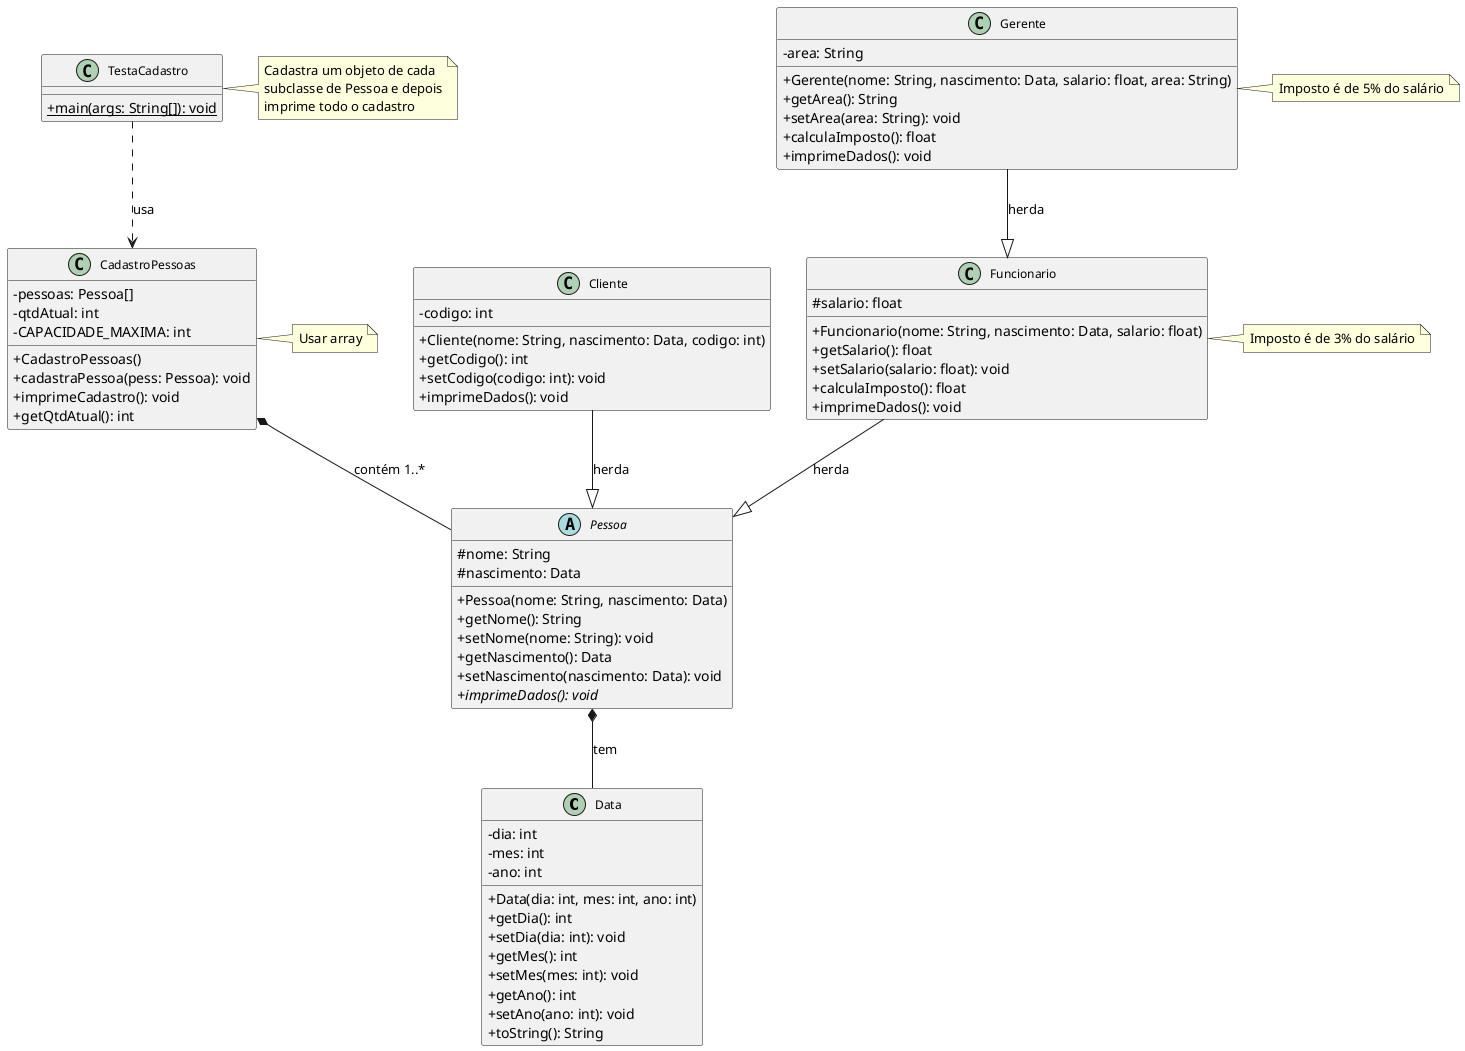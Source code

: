 @startuml SistemaCadastro

' Estilo do diagrama
skinparam classAttributeIconSize 0
skinparam classFontSize 12
skinparam classFontName Arial

' Classe Data
class Data {
    -dia: int
    -mes: int
    -ano: int
    +Data(dia: int, mes: int, ano: int)
    +getDia(): int
    +setDia(dia: int): void
    +getMes(): int
    +setMes(mes: int): void
    +getAno(): int
    +setAno(ano: int): void
    +toString(): String
}

' Classe abstrata Pessoa
abstract class Pessoa {
    #nome: String
    #nascimento: Data
    +Pessoa(nome: String, nascimento: Data)
    +getNome(): String
    +setNome(nome: String): void
    +getNascimento(): Data
    +setNascimento(nascimento: Data): void
    +{abstract} imprimeDados(): void
}

' Classe Cliente
class Cliente {
    -codigo: int
    +Cliente(nome: String, nascimento: Data, codigo: int)
    +getCodigo(): int
    +setCodigo(codigo: int): void
    +imprimeDados(): void
}

' Classe Funcionario
class Funcionario {
    #salario: float
    +Funcionario(nome: String, nascimento: Data, salario: float)
    +getSalario(): float
    +setSalario(salario: float): void
    +calculaImposto(): float
    +imprimeDados(): void
}

' Classe Gerente
class Gerente {
    -area: String
    +Gerente(nome: String, nascimento: Data, salario: float, area: String)
    +getArea(): String
    +setArea(area: String): void
    +calculaImposto(): float
    +imprimeDados(): void
}

' Classe CadastroPessoas
class CadastroPessoas {
    -pessoas: Pessoa[]
    -qtdAtual: int
    -CAPACIDADE_MAXIMA: int
    +CadastroPessoas()
    +cadastraPessoa(pess: Pessoa): void
    +imprimeCadastro(): void
    +getQtdAtual(): int
}

' Classe TestaCadastro
class TestaCadastro {
    +{static} main(args: String[]): void
}

' Relacionamentos
Pessoa *-- Data : "tem"
Cliente --|> Pessoa : "herda"
Funcionario --|> Pessoa : "herda"
Gerente --|> Funcionario : "herda"
CadastroPessoas *-- Pessoa : "contém 1..*"
TestaCadastro ..> CadastroPessoas : "usa"

' Notas
note right of Funcionario
  Imposto é de 3% do salário
end note

note right of Gerente
  Imposto é de 5% do salário
end note

note right of CadastroPessoas
  Usar array
end note

note right of TestaCadastro
  Cadastra um objeto de cada
  subclasse de Pessoa e depois
  imprime todo o cadastro
end note

@enduml 